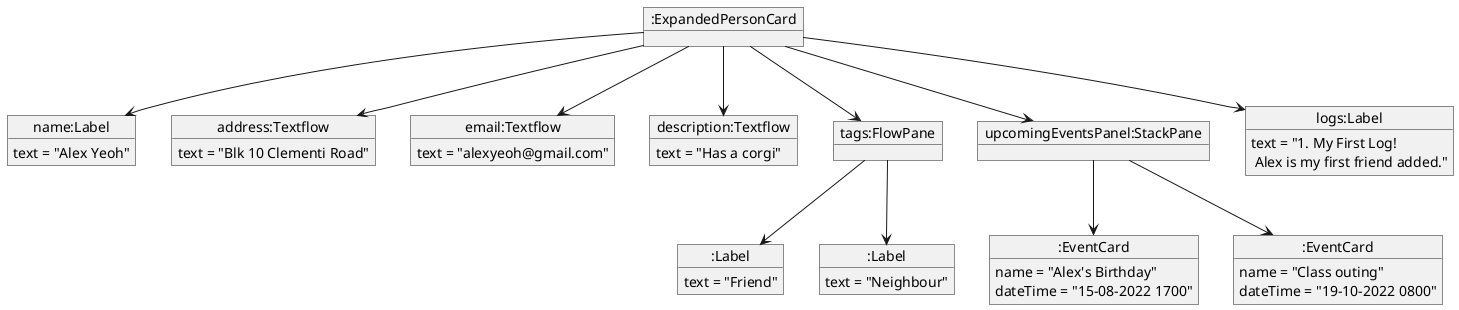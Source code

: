 

@startuml


object ":ExpandedPersonCard" as expcard
object "name:Label" as name
object "address:Textflow" as address
object "email:Textflow" as email
object "description:Textflow" as description
object "tags:FlowPane" as tags
object "upcomingEventsPanel:StackPane" as upcomingEvents
object "logs:Label" as logs
object ":Label" as tagLabelOne
object ":Label" as tagLabelTwo
object ":EventCard" as EventCardOne
object ":EventCard" as EventCardTwo

name : text = "Alex Yeoh"
address : text = "Blk 10 Clementi Road"
email : text = "alexyeoh@gmail.com"
description : text = "Has a corgi"
tagLabelOne : text = "Friend"
tagLabelTwo : text = "Neighbour"
logs : text = "1. My First Log! \n Alex is my first friend added."
EventCardOne : name = "Alex's Birthday"
EventCardOne : dateTime = "15-08-2022 1700"
EventCardTwo : name = "Class outing"
EventCardTwo : dateTime = "19-10-2022 0800"

expcard -down-> name
expcard -down-> address
expcard -down-> email
expcard -down-> description
expcard -down-> upcomingEvents
upcomingEvents -down-> EventCardOne
upcomingEvents -down-> EventCardTwo
expcard -down-> tags
expcard -down-> logs
tags -down-> tagLabelOne
tags -down-> tagLabelTwo


@enduml